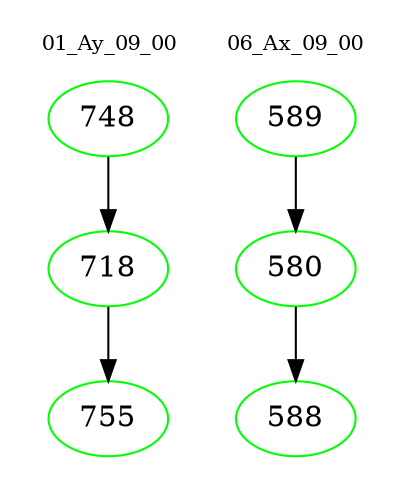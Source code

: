 digraph{
subgraph cluster_0 {
color = white
label = "01_Ay_09_00";
fontsize=10;
T0_748 [label="748", color="green"]
T0_748 -> T0_718 [color="black"]
T0_718 [label="718", color="green"]
T0_718 -> T0_755 [color="black"]
T0_755 [label="755", color="green"]
}
subgraph cluster_1 {
color = white
label = "06_Ax_09_00";
fontsize=10;
T1_589 [label="589", color="green"]
T1_589 -> T1_580 [color="black"]
T1_580 [label="580", color="green"]
T1_580 -> T1_588 [color="black"]
T1_588 [label="588", color="green"]
}
}
